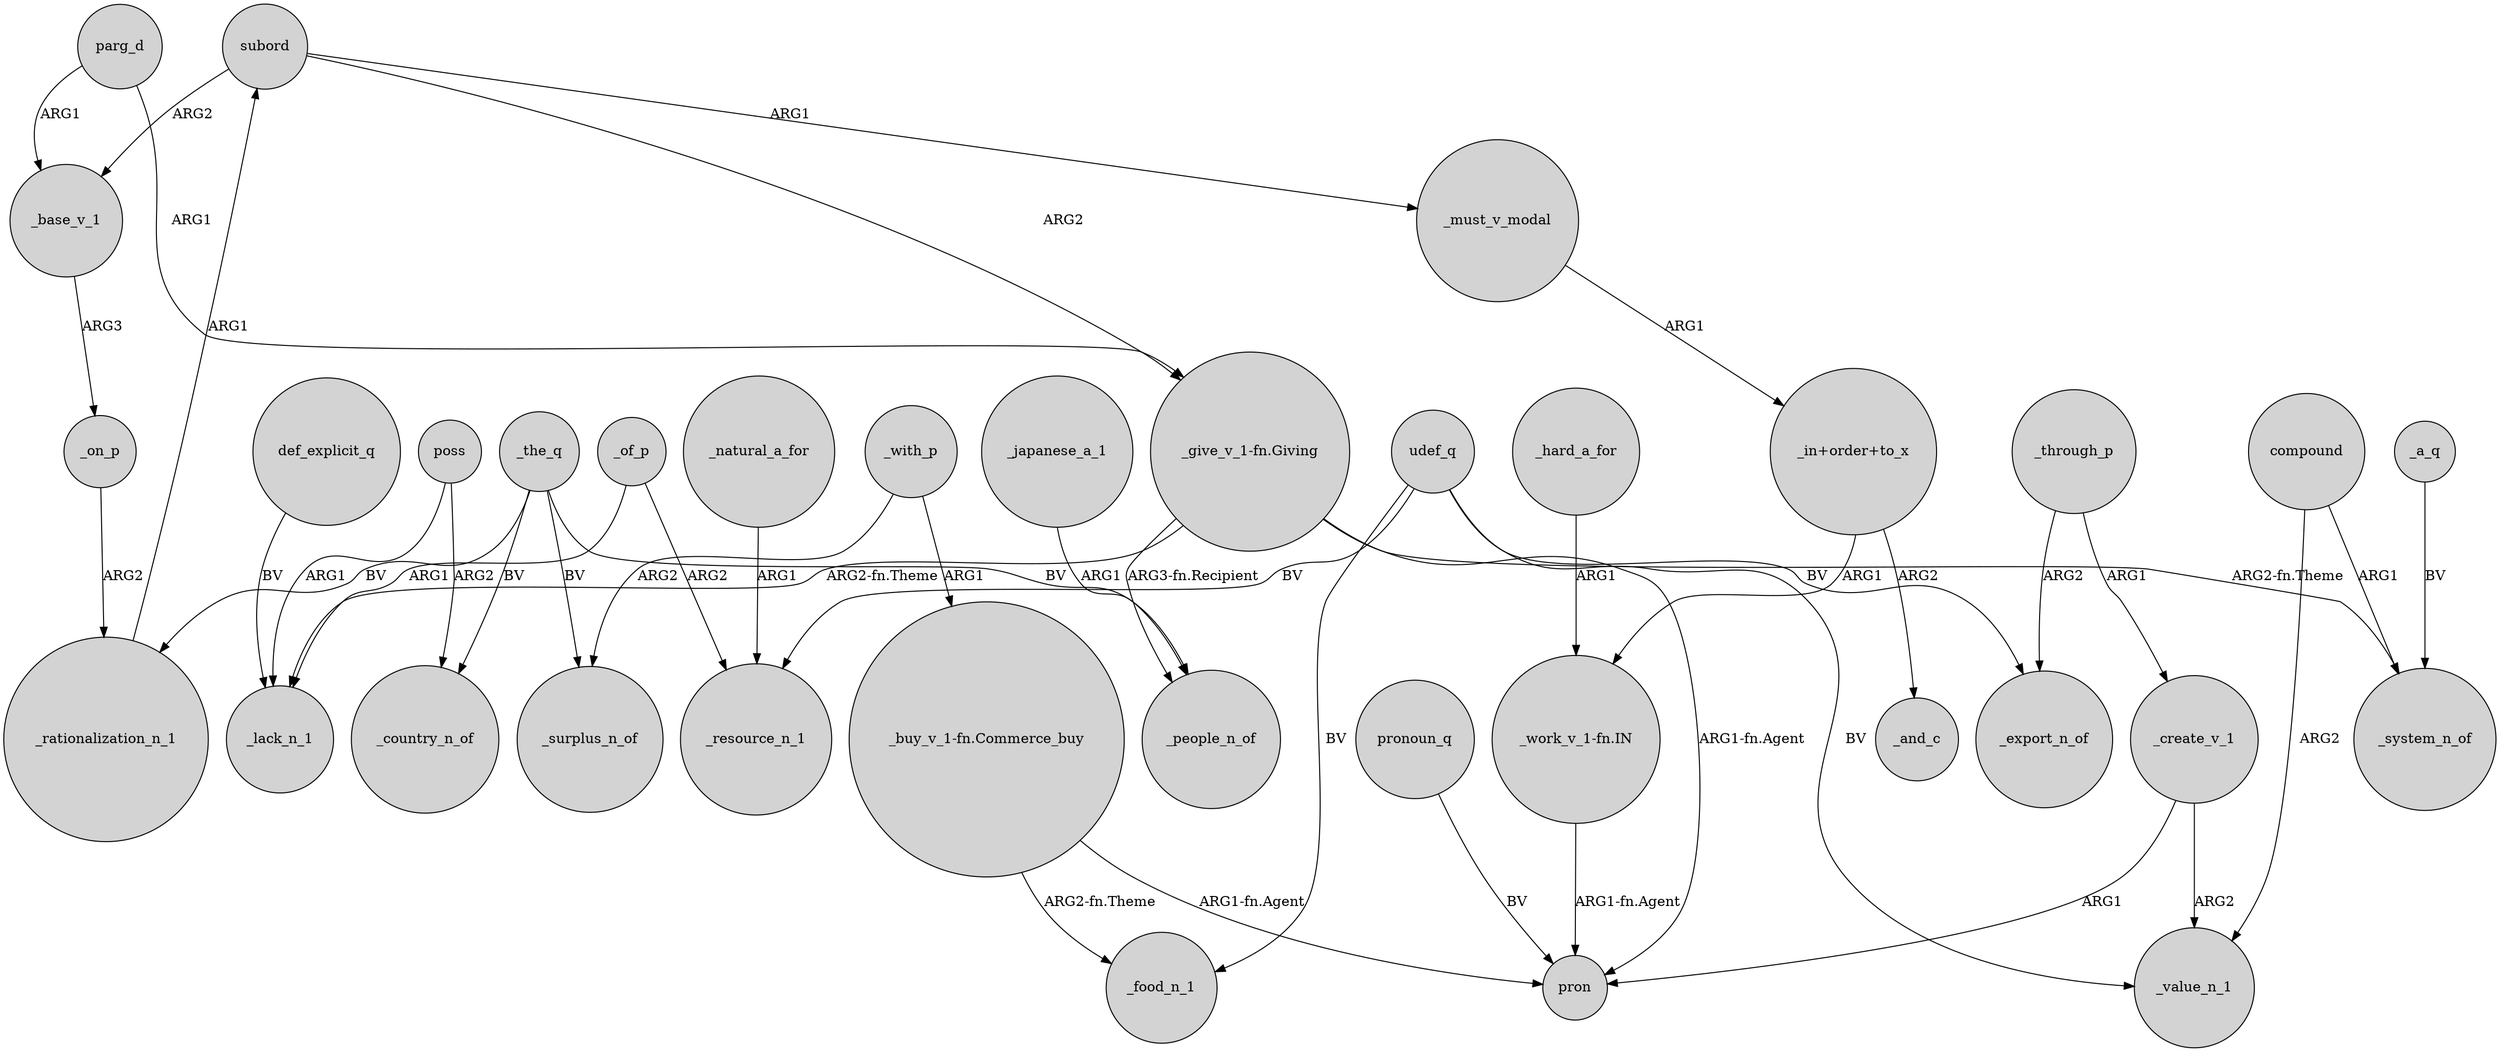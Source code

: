 digraph {
	node [shape=circle style=filled]
	subord -> _base_v_1 [label=ARG2]
	"_buy_v_1-fn.Commerce_buy" -> _food_n_1 [label="ARG2-fn.Theme"]
	poss -> _country_n_of [label=ARG2]
	_with_p -> "_buy_v_1-fn.Commerce_buy" [label=ARG1]
	"_in+order+to_x" -> "_work_v_1-fn.IN" [label=ARG1]
	_create_v_1 -> _value_n_1 [label=ARG2]
	_base_v_1 -> _on_p [label=ARG3]
	_of_p -> _lack_n_1 [label=ARG1]
	_through_p -> _create_v_1 [label=ARG1]
	_the_q -> _surplus_n_of [label=BV]
	compound -> _system_n_of [label=ARG1]
	"_buy_v_1-fn.Commerce_buy" -> pron [label="ARG1-fn.Agent"]
	_through_p -> _export_n_of [label=ARG2]
	"_give_v_1-fn.Giving" -> _people_n_of [label="ARG3-fn.Recipient"]
	_natural_a_for -> _resource_n_1 [label=ARG1]
	_the_q -> _rationalization_n_1 [label=BV]
	poss -> _lack_n_1 [label=ARG1]
	udef_q -> _food_n_1 [label=BV]
	"_give_v_1-fn.Giving" -> pron [label="ARG1-fn.Agent"]
	_on_p -> _rationalization_n_1 [label=ARG2]
	pronoun_q -> pron [label=BV]
	"_give_v_1-fn.Giving" -> _system_n_of [label="ARG2-fn.Theme"]
	_the_q -> _country_n_of [label=BV]
	udef_q -> _resource_n_1 [label=BV]
	"_work_v_1-fn.IN" -> pron [label="ARG1-fn.Agent"]
	subord -> _must_v_modal [label=ARG1]
	def_explicit_q -> _lack_n_1 [label=BV]
	_hard_a_for -> "_work_v_1-fn.IN" [label=ARG1]
	udef_q -> _export_n_of [label=BV]
	"_give_v_1-fn.Giving" -> _lack_n_1 [label="ARG2-fn.Theme"]
	_with_p -> _surplus_n_of [label=ARG2]
	compound -> _value_n_1 [label=ARG2]
	_create_v_1 -> pron [label=ARG1]
	_a_q -> _system_n_of [label=BV]
	_of_p -> _resource_n_1 [label=ARG2]
	udef_q -> _value_n_1 [label=BV]
	parg_d -> _base_v_1 [label=ARG1]
	subord -> "_give_v_1-fn.Giving" [label=ARG2]
	"_in+order+to_x" -> _and_c [label=ARG2]
	_must_v_modal -> "_in+order+to_x" [label=ARG1]
	_rationalization_n_1 -> subord [label=ARG1]
	_the_q -> _people_n_of [label=BV]
	parg_d -> "_give_v_1-fn.Giving" [label=ARG1]
	_japanese_a_1 -> _people_n_of [label=ARG1]
}
